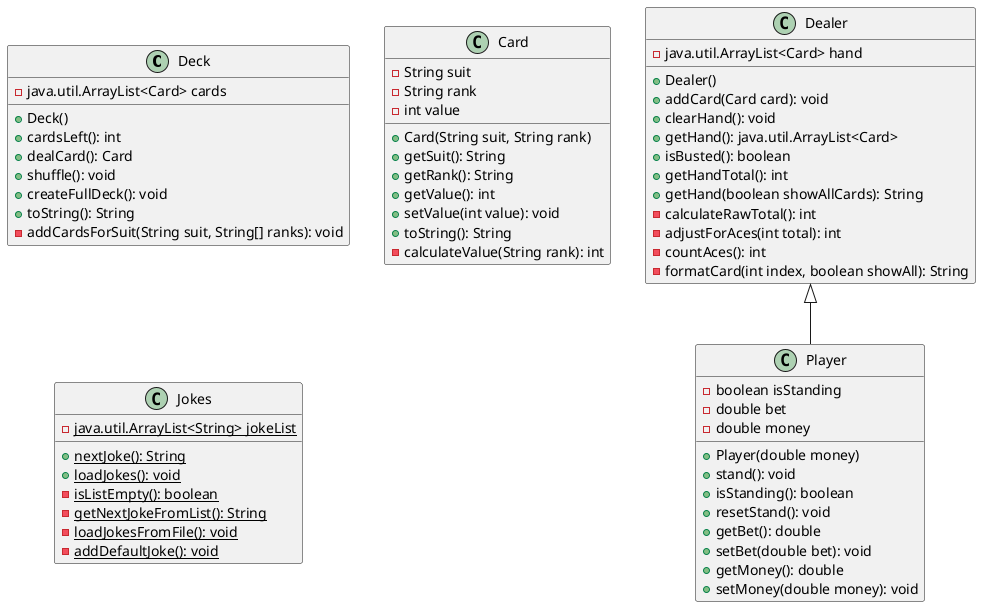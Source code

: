 @startuml

class Deck {
  - java.util.ArrayList<Card> cards
  + Deck()
  + cardsLeft(): int
  + dealCard(): Card
  + shuffle(): void
  + createFullDeck(): void
  + toString(): String
  - addCardsForSuit(String suit, String[] ranks): void
}

class Card {
  - String suit
  - String rank
  - int value
  + Card(String suit, String rank)
  + getSuit(): String
  + getRank(): String
  + getValue(): int
  + setValue(int value): void
  + toString(): String
  - calculateValue(String rank): int
}

class Dealer {
  - java.util.ArrayList<Card> hand
  + Dealer()
  + addCard(Card card): void
  + clearHand(): void
  + getHand(): java.util.ArrayList<Card>
  + isBusted(): boolean
  + getHandTotal(): int
  + getHand(boolean showAllCards): String
  - calculateRawTotal(): int
  - adjustForAces(int total): int
  - countAces(): int
  - formatCard(int index, boolean showAll): String
}

class Player extends Dealer {
  - boolean isStanding
  - double bet
  - double money
  + Player(double money)
  + stand(): void
  + isStanding(): boolean
  + resetStand(): void
  + getBet(): double
  + setBet(double bet): void
  + getMoney(): double
  + setMoney(double money): void
}


class Jokes {
  {static} - java.util.ArrayList<String> jokeList
  {static} + nextJoke(): String
  {static} + loadJokes(): void
  {static} - isListEmpty(): boolean
  {static} - getNextJokeFromList(): String
  {static} - loadJokesFromFile(): void
  {static} - addDefaultJoke(): void
}

@enduml

